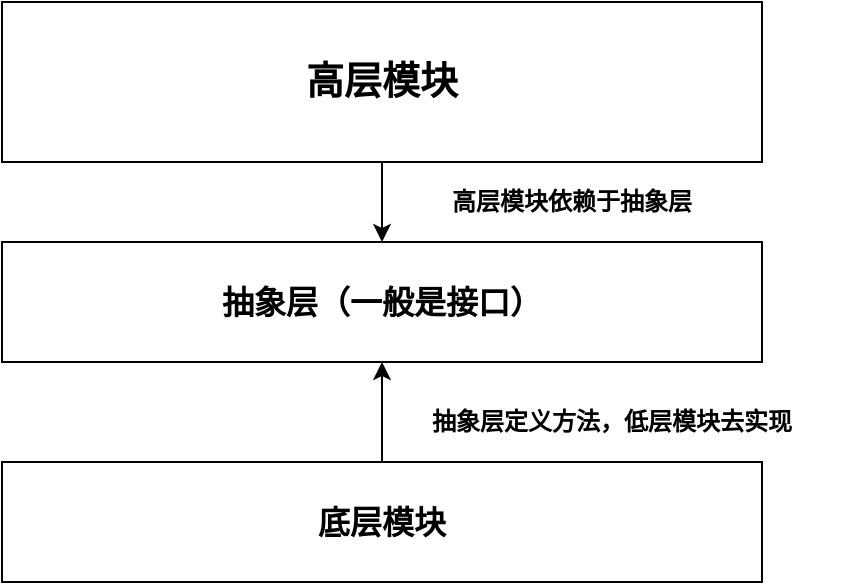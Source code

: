 <mxfile version="15.2.7" type="device"><diagram id="-dq7AYHVvLmhe5kyEKib" name="第 1 页"><mxGraphModel dx="1024" dy="592" grid="1" gridSize="10" guides="1" tooltips="1" connect="1" arrows="1" fold="1" page="1" pageScale="1" pageWidth="827" pageHeight="1169" math="0" shadow="0"><root><mxCell id="0"/><mxCell id="1" parent="0"/><mxCell id="TgAyRoNdJWz36I3EqPj_-6" style="edgeStyle=orthogonalEdgeStyle;rounded=0;orthogonalLoop=1;jettySize=auto;html=1;exitX=0.5;exitY=1;exitDx=0;exitDy=0;entryX=0.5;entryY=0;entryDx=0;entryDy=0;" edge="1" parent="1" source="TgAyRoNdJWz36I3EqPj_-1" target="TgAyRoNdJWz36I3EqPj_-2"><mxGeometry relative="1" as="geometry"/></mxCell><mxCell id="TgAyRoNdJWz36I3EqPj_-1" value="&lt;b&gt;&lt;font style=&quot;font-size: 19px&quot;&gt;高层模块&lt;/font&gt;&lt;/b&gt;" style="rounded=0;whiteSpace=wrap;html=1;" vertex="1" parent="1"><mxGeometry x="180" y="110" width="380" height="80" as="geometry"/></mxCell><mxCell id="TgAyRoNdJWz36I3EqPj_-2" value="&lt;b&gt;&lt;font style=&quot;font-size: 16px&quot;&gt;抽象层（一般是接口）&lt;/font&gt;&lt;/b&gt;" style="rounded=0;whiteSpace=wrap;html=1;" vertex="1" parent="1"><mxGeometry x="180" y="230" width="380" height="60" as="geometry"/></mxCell><mxCell id="TgAyRoNdJWz36I3EqPj_-4" style="edgeStyle=orthogonalEdgeStyle;rounded=0;orthogonalLoop=1;jettySize=auto;html=1;exitX=0.5;exitY=0;exitDx=0;exitDy=0;entryX=0.5;entryY=1;entryDx=0;entryDy=0;" edge="1" parent="1" source="TgAyRoNdJWz36I3EqPj_-3" target="TgAyRoNdJWz36I3EqPj_-2"><mxGeometry relative="1" as="geometry"/></mxCell><mxCell id="TgAyRoNdJWz36I3EqPj_-3" value="&lt;b&gt;&lt;font style=&quot;font-size: 16px&quot;&gt;底层模块&lt;/font&gt;&lt;/b&gt;" style="rounded=0;whiteSpace=wrap;html=1;" vertex="1" parent="1"><mxGeometry x="180" y="340" width="380" height="60" as="geometry"/></mxCell><mxCell id="TgAyRoNdJWz36I3EqPj_-5" value="&lt;b&gt;抽象层定义方法，低层模块去实现&lt;/b&gt;" style="text;html=1;strokeColor=none;fillColor=none;align=center;verticalAlign=middle;whiteSpace=wrap;rounded=0;" vertex="1" parent="1"><mxGeometry x="360" y="300" width="250" height="40" as="geometry"/></mxCell><mxCell id="TgAyRoNdJWz36I3EqPj_-7" value="&lt;b&gt;高层模块依赖于抽象层&lt;/b&gt;" style="text;html=1;strokeColor=none;fillColor=none;align=center;verticalAlign=middle;whiteSpace=wrap;rounded=0;" vertex="1" parent="1"><mxGeometry x="340" y="190" width="250" height="40" as="geometry"/></mxCell></root></mxGraphModel></diagram></mxfile>